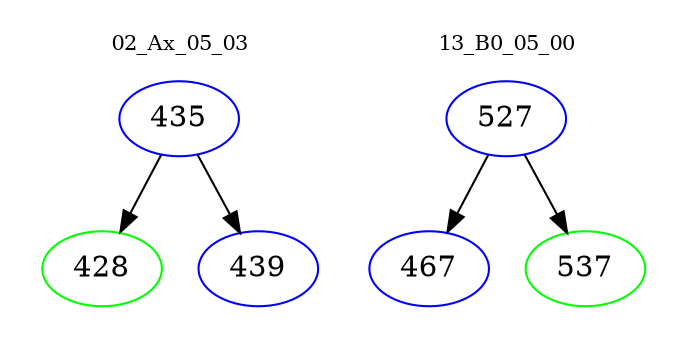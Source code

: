 digraph{
subgraph cluster_0 {
color = white
label = "02_Ax_05_03";
fontsize=10;
T0_435 [label="435", color="blue"]
T0_435 -> T0_428 [color="black"]
T0_428 [label="428", color="green"]
T0_435 -> T0_439 [color="black"]
T0_439 [label="439", color="blue"]
}
subgraph cluster_1 {
color = white
label = "13_B0_05_00";
fontsize=10;
T1_527 [label="527", color="blue"]
T1_527 -> T1_467 [color="black"]
T1_467 [label="467", color="blue"]
T1_527 -> T1_537 [color="black"]
T1_537 [label="537", color="green"]
}
}
